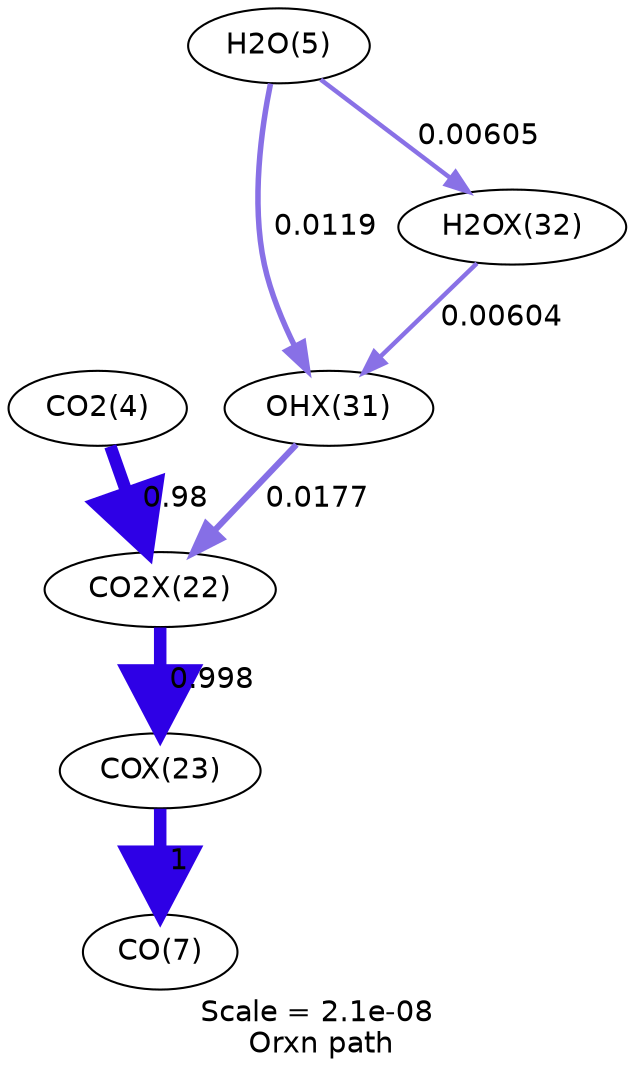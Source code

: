 digraph reaction_paths {
center=1;
s25 -> s2[fontname="Helvetica", penwidth=5.98, arrowsize=2.99, color="0.7, 1.48, 0.9"
, label=" 0.98"];
s2 -> s3[fontname="Helvetica", penwidth=6, arrowsize=3, color="0.7, 1.5, 0.9"
, label=" 0.998"];
s11 -> s2[fontname="Helvetica", penwidth=2.96, arrowsize=1.48, color="0.7, 0.518, 0.9"
, label=" 0.0177"];
s3 -> s28[fontname="Helvetica", penwidth=6, arrowsize=3, color="0.7, 1.5, 0.9"
, label=" 1"];
s12 -> s11[fontname="Helvetica", penwidth=2.14, arrowsize=1.07, color="0.7, 0.506, 0.9"
, label=" 0.00604"];
s26 -> s11[fontname="Helvetica", penwidth=2.65, arrowsize=1.33, color="0.7, 0.512, 0.9"
, label=" 0.0119"];
s26 -> s12[fontname="Helvetica", penwidth=2.14, arrowsize=1.07, color="0.7, 0.506, 0.9"
, label=" 0.00605"];
s2 [ fontname="Helvetica", label="CO2X(22)"];
s3 [ fontname="Helvetica", label="COX(23)"];
s11 [ fontname="Helvetica", label="OHX(31)"];
s12 [ fontname="Helvetica", label="H2OX(32)"];
s25 [ fontname="Helvetica", label="CO2(4)"];
s26 [ fontname="Helvetica", label="H2O(5)"];
s28 [ fontname="Helvetica", label="CO(7)"];
 label = "Scale = 2.1e-08\l Orxn path";
 fontname = "Helvetica";
}
